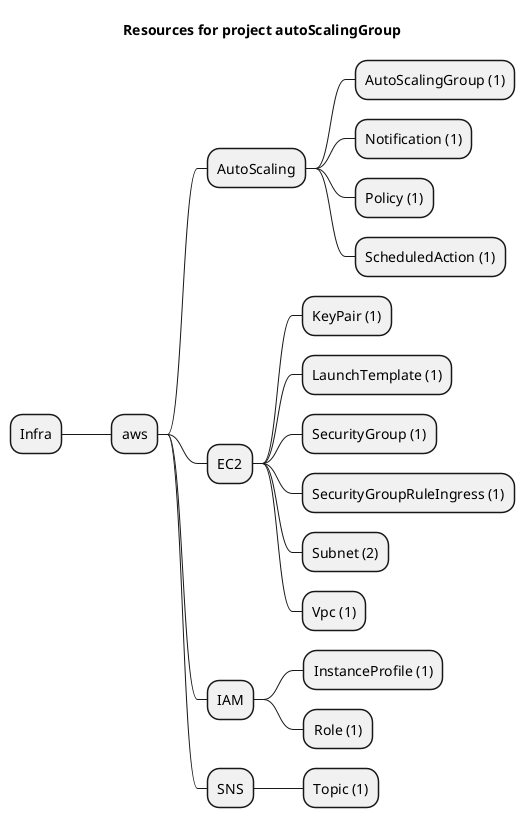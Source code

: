 @startmindmap
title Resources for project autoScalingGroup
skinparam monochrome true
+ Infra
++ aws
+++ AutoScaling
++++ AutoScalingGroup (1)
++++ Notification (1)
++++ Policy (1)
++++ ScheduledAction (1)
+++ EC2
++++ KeyPair (1)
++++ LaunchTemplate (1)
++++ SecurityGroup (1)
++++ SecurityGroupRuleIngress (1)
++++ Subnet (2)
++++ Vpc (1)
+++ IAM
++++ InstanceProfile (1)
++++ Role (1)
+++ SNS
++++ Topic (1)
@endmindmap